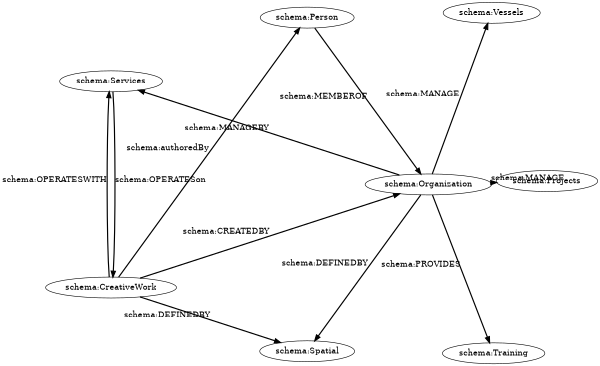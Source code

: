 digraph G {
size ="4,4";
overlap=false;
layout="circo"
splines=true
#node [shape="circle"]


"schema:Person" [href="https://schema.org/Person"];

"schema:CreativeWork" -> "schema:Person" [href="https://foo.org", style=bold,label="schema:authoredBy"];
"schema:CreativeWork" -> "schema:Organization"  [style=bold,label="schema:CREATEDBY"];
"schema:CreativeWork" -> "schema:Spatial" [style=bold,label="schema:DEFINEDBY"];


"schema:Person" -> "schema:Organization" [style=bold,label="schema:MEMBEROF"];

"schema:Organization" -> "schema:Training" [style=bold,label="schema:PROVIDES"];
"schema:Organization" -> "schema:Projects" [style=bold,label="schema:MANAGE"];
"schema:Organization" -> "schema:Services" [style=bold,label="schema:MANAGEBY"];
"schema:Organization" -> "schema:Spatial"[style=bold,label="schema:DEFINEDBY"];
"schema:Organization" -> "schema:Vessels" [style=bold,label="schema:MANAGE"];

"schema:CreativeWork" -> "schema:Services"  [style=bold,label="schema:OPERATESWITH"];
"schema:Services" -> "schema:CreativeWork"  [style=bold,label="schema:OPERATESon"];

 }

